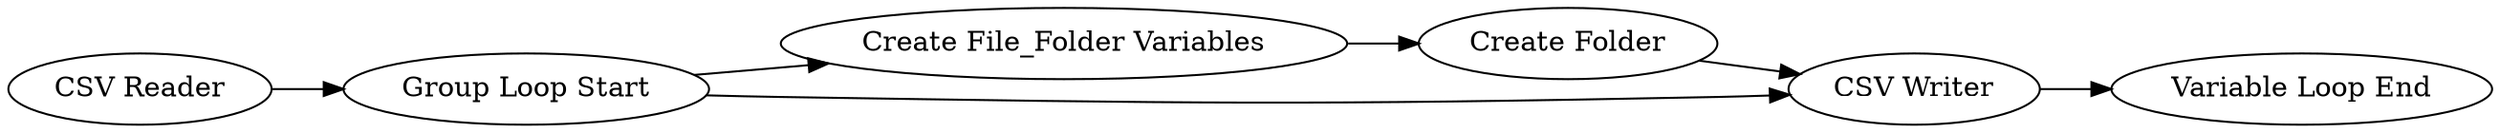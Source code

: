 digraph {
	7 -> 8
	8 -> 6
	2 -> 6
	2 -> 7
	1 -> 2
	6 -> 9
	1 [label="CSV Reader"]
	7 [label="Create File_Folder Variables"]
	9 [label="Variable Loop End"]
	6 [label="CSV Writer"]
	8 [label="Create Folder"]
	2 [label="Group Loop Start"]
	rankdir=LR
}
